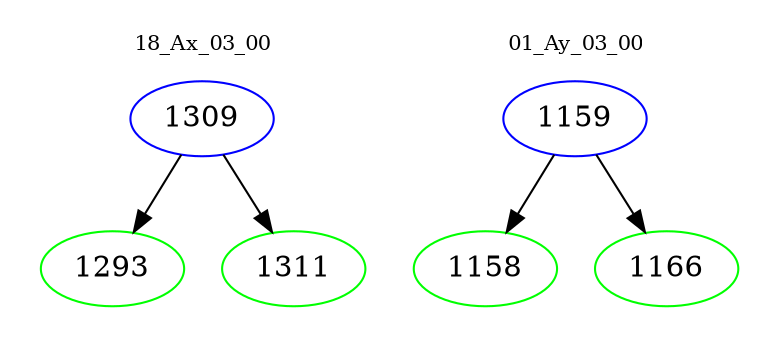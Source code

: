 digraph{
subgraph cluster_0 {
color = white
label = "18_Ax_03_00";
fontsize=10;
T0_1309 [label="1309", color="blue"]
T0_1309 -> T0_1293 [color="black"]
T0_1293 [label="1293", color="green"]
T0_1309 -> T0_1311 [color="black"]
T0_1311 [label="1311", color="green"]
}
subgraph cluster_1 {
color = white
label = "01_Ay_03_00";
fontsize=10;
T1_1159 [label="1159", color="blue"]
T1_1159 -> T1_1158 [color="black"]
T1_1158 [label="1158", color="green"]
T1_1159 -> T1_1166 [color="black"]
T1_1166 [label="1166", color="green"]
}
}
